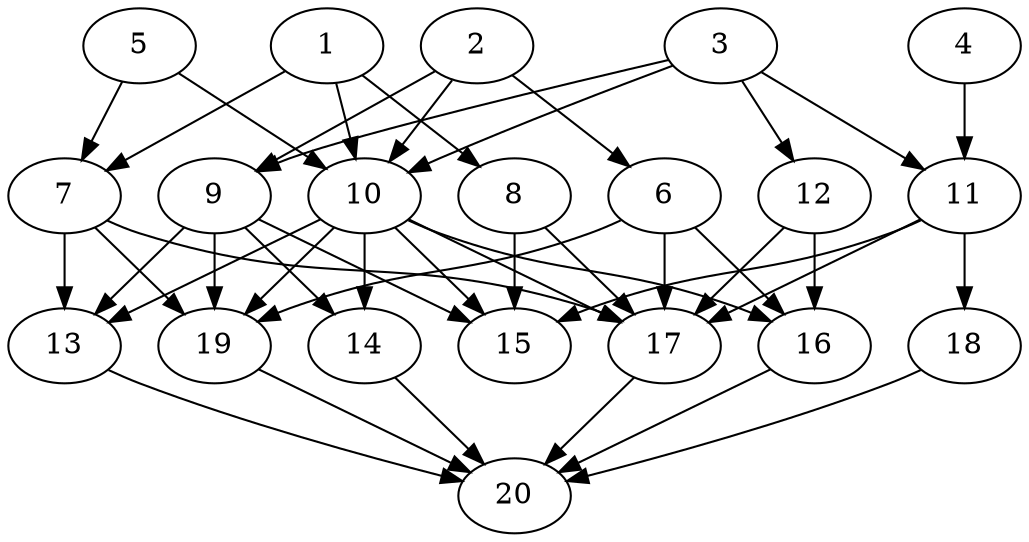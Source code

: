 // DAG automatically generated by daggen at Wed Jul 24 21:20:06 2019
// ./daggen --dot -n 20 --ccr 0.5 --fat 0.8 --regular 0.5 --density 0.8 --mindata 5242880 --maxdata 52428800 
digraph G {
  1 [size="33183744", alpha="0.04", expect_size="16591872"] 
  1 -> 7 [size ="16591872"]
  1 -> 8 [size ="16591872"]
  1 -> 10 [size ="16591872"]
  2 [size="13330432", alpha="0.14", expect_size="6665216"] 
  2 -> 6 [size ="6665216"]
  2 -> 9 [size ="6665216"]
  2 -> 10 [size ="6665216"]
  3 [size="28180480", alpha="0.15", expect_size="14090240"] 
  3 -> 9 [size ="14090240"]
  3 -> 10 [size ="14090240"]
  3 -> 11 [size ="14090240"]
  3 -> 12 [size ="14090240"]
  4 [size="24975360", alpha="0.19", expect_size="12487680"] 
  4 -> 11 [size ="12487680"]
  5 [size="44218368", alpha="0.11", expect_size="22109184"] 
  5 -> 7 [size ="22109184"]
  5 -> 10 [size ="22109184"]
  6 [size="63328256", alpha="0.03", expect_size="31664128"] 
  6 -> 16 [size ="31664128"]
  6 -> 17 [size ="31664128"]
  6 -> 19 [size ="31664128"]
  7 [size="97134592", alpha="0.07", expect_size="48567296"] 
  7 -> 13 [size ="48567296"]
  7 -> 17 [size ="48567296"]
  7 -> 19 [size ="48567296"]
  8 [size="25819136", alpha="0.18", expect_size="12909568"] 
  8 -> 15 [size ="12909568"]
  8 -> 17 [size ="12909568"]
  9 [size="97294336", alpha="0.09", expect_size="48647168"] 
  9 -> 13 [size ="48647168"]
  9 -> 14 [size ="48647168"]
  9 -> 15 [size ="48647168"]
  9 -> 19 [size ="48647168"]
  10 [size="98605056", alpha="0.15", expect_size="49302528"] 
  10 -> 13 [size ="49302528"]
  10 -> 14 [size ="49302528"]
  10 -> 15 [size ="49302528"]
  10 -> 16 [size ="49302528"]
  10 -> 17 [size ="49302528"]
  10 -> 19 [size ="49302528"]
  11 [size="94920704", alpha="0.16", expect_size="47460352"] 
  11 -> 15 [size ="47460352"]
  11 -> 17 [size ="47460352"]
  11 -> 18 [size ="47460352"]
  12 [size="20195328", alpha="0.03", expect_size="10097664"] 
  12 -> 16 [size ="10097664"]
  12 -> 17 [size ="10097664"]
  13 [size="84568064", alpha="0.06", expect_size="42284032"] 
  13 -> 20 [size ="42284032"]
  14 [size="59875328", alpha="0.08", expect_size="29937664"] 
  14 -> 20 [size ="29937664"]
  15 [size="53174272", alpha="0.05", expect_size="26587136"] 
  16 [size="103088128", alpha="0.00", expect_size="51544064"] 
  16 -> 20 [size ="51544064"]
  17 [size="21731328", alpha="0.09", expect_size="10865664"] 
  17 -> 20 [size ="10865664"]
  18 [size="53213184", alpha="0.10", expect_size="26606592"] 
  18 -> 20 [size ="26606592"]
  19 [size="46082048", alpha="0.02", expect_size="23041024"] 
  19 -> 20 [size ="23041024"]
  20 [size="86327296", alpha="0.19", expect_size="43163648"] 
}
